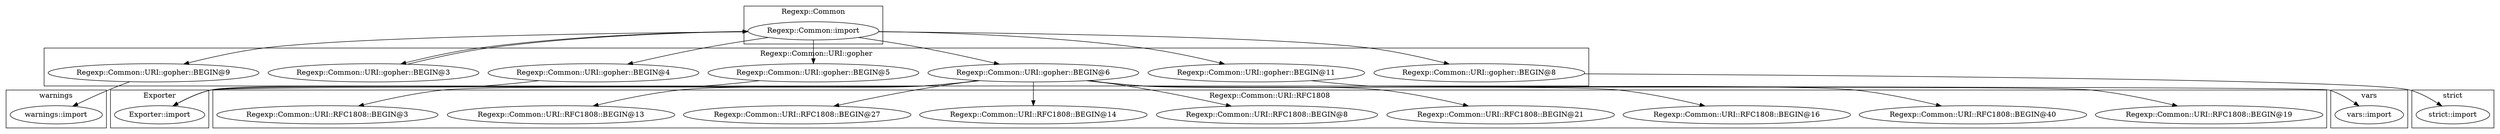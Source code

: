 digraph {
graph [overlap=false]
subgraph cluster_warnings {
	label="warnings";
	"warnings::import";
}
subgraph cluster_vars {
	label="vars";
	"vars::import";
}
subgraph cluster_strict {
	label="strict";
	"strict::import";
}
subgraph cluster_Regexp_Common_URI_gopher {
	label="Regexp::Common::URI::gopher";
	"Regexp::Common::URI::gopher::BEGIN@9";
	"Regexp::Common::URI::gopher::BEGIN@5";
	"Regexp::Common::URI::gopher::BEGIN@6";
	"Regexp::Common::URI::gopher::BEGIN@4";
	"Regexp::Common::URI::gopher::BEGIN@11";
	"Regexp::Common::URI::gopher::BEGIN@3";
	"Regexp::Common::URI::gopher::BEGIN@8";
}
subgraph cluster_Exporter {
	label="Exporter";
	"Exporter::import";
}
subgraph cluster_Regexp_Common_URI_RFC1808 {
	label="Regexp::Common::URI::RFC1808";
	"Regexp::Common::URI::RFC1808::BEGIN@19";
	"Regexp::Common::URI::RFC1808::BEGIN@40";
	"Regexp::Common::URI::RFC1808::BEGIN@16";
	"Regexp::Common::URI::RFC1808::BEGIN@21";
	"Regexp::Common::URI::RFC1808::BEGIN@8";
	"Regexp::Common::URI::RFC1808::BEGIN@14";
	"Regexp::Common::URI::RFC1808::BEGIN@27";
	"Regexp::Common::URI::RFC1808::BEGIN@13";
	"Regexp::Common::URI::RFC1808::BEGIN@3";
}
subgraph cluster_Regexp_Common {
	label="Regexp::Common";
	"Regexp::Common::import";
}
"Regexp::Common::import" -> "Regexp::Common::URI::gopher::BEGIN@6";
"Regexp::Common::URI::gopher::BEGIN@3" -> "Regexp::Common::import";
"Regexp::Common::URI::gopher::BEGIN@6" -> "Exporter::import";
"Regexp::Common::URI::gopher::BEGIN@5" -> "Exporter::import";
"Regexp::Common::URI::gopher::BEGIN@4" -> "Exporter::import";
"Regexp::Common::URI::gopher::BEGIN@6" -> "Regexp::Common::URI::RFC1808::BEGIN@8";
"Regexp::Common::import" -> "Regexp::Common::URI::gopher::BEGIN@5";
"Regexp::Common::import" -> "Regexp::Common::URI::gopher::BEGIN@9";
"Regexp::Common::URI::gopher::BEGIN@6" -> "Regexp::Common::URI::RFC1808::BEGIN@16";
"Regexp::Common::URI::gopher::BEGIN@6" -> "Regexp::Common::URI::RFC1808::BEGIN@14";
"Regexp::Common::import" -> "Regexp::Common::URI::gopher::BEGIN@3";
"Regexp::Common::URI::gopher::BEGIN@6" -> "Regexp::Common::URI::RFC1808::BEGIN@40";
"Regexp::Common::import" -> "Regexp::Common::URI::gopher::BEGIN@11";
"Regexp::Common::import" -> "Regexp::Common::URI::gopher::BEGIN@8";
"Regexp::Common::URI::gopher::BEGIN@6" -> "Regexp::Common::URI::RFC1808::BEGIN@3";
"Regexp::Common::URI::gopher::BEGIN@6" -> "Regexp::Common::URI::RFC1808::BEGIN@27";
"Regexp::Common::URI::gopher::BEGIN@9" -> "warnings::import";
"Regexp::Common::URI::gopher::BEGIN@6" -> "Regexp::Common::URI::RFC1808::BEGIN@21";
"Regexp::Common::URI::gopher::BEGIN@11" -> "vars::import";
"Regexp::Common::import" -> "Regexp::Common::URI::gopher::BEGIN@4";
"Regexp::Common::URI::gopher::BEGIN@6" -> "Regexp::Common::URI::RFC1808::BEGIN@19";
"Regexp::Common::URI::gopher::BEGIN@8" -> "strict::import";
"Regexp::Common::URI::gopher::BEGIN@6" -> "Regexp::Common::URI::RFC1808::BEGIN@13";
}
